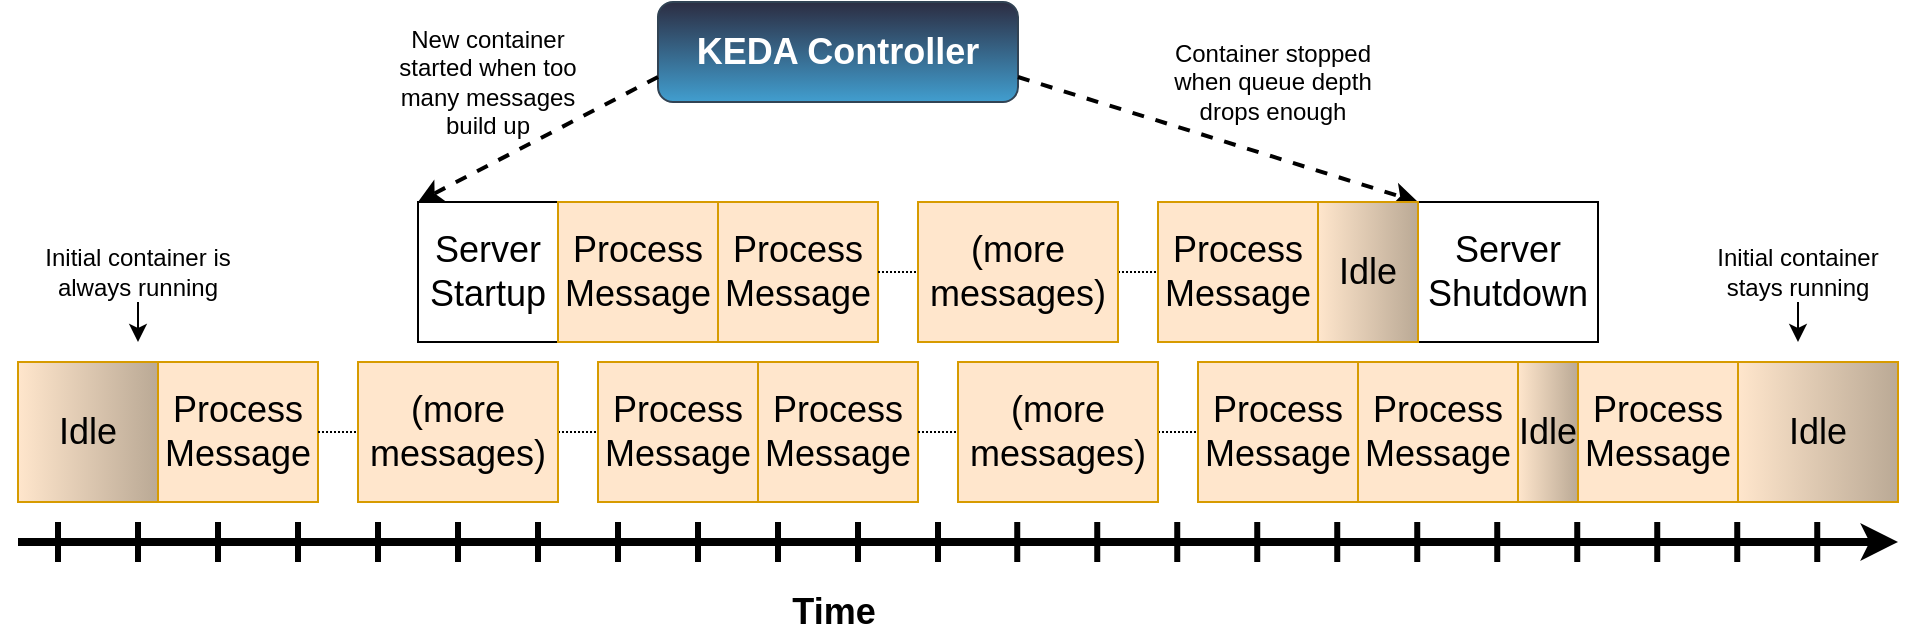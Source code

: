 <mxfile version="24.7.17">
  <diagram name="Page-1" id="C0pqFvtej9mzMAWdVneW">
    <mxGraphModel dx="1422" dy="698" grid="1" gridSize="10" guides="1" tooltips="1" connect="1" arrows="1" fold="1" page="1" pageScale="1" pageWidth="1100" pageHeight="1700" math="0" shadow="0">
      <root>
        <mxCell id="0" />
        <mxCell id="1" parent="0" />
        <mxCell id="-hnQsiJzklWKLKV5hgJx-30" value="New container started when too many messages build up" style="text;html=1;align=center;verticalAlign=middle;whiteSpace=wrap;rounded=0;" parent="1" vertex="1">
          <mxGeometry x="212" y="810" width="106" height="60" as="geometry" />
        </mxCell>
        <mxCell id="Ln4z_vQVc0nFOdkqBioS-44" value="Time" style="text;html=1;align=center;verticalAlign=middle;whiteSpace=wrap;rounded=0;fontSize=18;fontStyle=1" vertex="1" parent="1">
          <mxGeometry x="370" y="1090" width="136" height="30" as="geometry" />
        </mxCell>
        <mxCell id="Ln4z_vQVc0nFOdkqBioS-46" value="&lt;b style=&quot;font-size: 18px;&quot;&gt;&lt;font style=&quot;font-size: 18px;&quot;&gt;KEDA Controller&lt;/font&gt;&lt;/b&gt;" style="rounded=1;whiteSpace=wrap;html=1;fontSize=18;labelPosition=center;verticalLabelPosition=middle;align=center;verticalAlign=middle;fillColor=#2C2D42;strokeColor=#314354;fontColor=#FFFFFF;gradientColor=#419ECF;gradientDirection=south;" vertex="1" parent="1">
          <mxGeometry x="350" y="800" width="180" height="50" as="geometry" />
        </mxCell>
        <mxCell id="Ln4z_vQVc0nFOdkqBioS-56" value="" style="endArrow=classic;html=1;rounded=0;strokeWidth=4;endFill=1;" edge="1" parent="1">
          <mxGeometry width="50" height="50" relative="1" as="geometry">
            <mxPoint x="30" y="1070" as="sourcePoint" />
            <mxPoint x="970" y="1070" as="targetPoint" />
          </mxGeometry>
        </mxCell>
        <mxCell id="Ln4z_vQVc0nFOdkqBioS-57" value="" style="endArrow=none;html=1;rounded=0;strokeWidth=3;" edge="1" parent="1">
          <mxGeometry width="50" height="50" relative="1" as="geometry">
            <mxPoint x="370" y="1080" as="sourcePoint" />
            <mxPoint x="370" y="1060" as="targetPoint" />
          </mxGeometry>
        </mxCell>
        <mxCell id="Ln4z_vQVc0nFOdkqBioS-58" value="" style="endArrow=none;html=1;rounded=0;strokeWidth=3;" edge="1" parent="1">
          <mxGeometry width="50" height="50" relative="1" as="geometry">
            <mxPoint x="410" y="1080" as="sourcePoint" />
            <mxPoint x="410" y="1060" as="targetPoint" />
          </mxGeometry>
        </mxCell>
        <mxCell id="Ln4z_vQVc0nFOdkqBioS-59" value="" style="endArrow=none;html=1;rounded=0;strokeWidth=3;" edge="1" parent="1">
          <mxGeometry width="50" height="50" relative="1" as="geometry">
            <mxPoint x="450" y="1080" as="sourcePoint" />
            <mxPoint x="450" y="1060" as="targetPoint" />
          </mxGeometry>
        </mxCell>
        <mxCell id="Ln4z_vQVc0nFOdkqBioS-60" value="" style="endArrow=none;html=1;rounded=0;strokeWidth=3;" edge="1" parent="1">
          <mxGeometry width="50" height="50" relative="1" as="geometry">
            <mxPoint x="490" y="1080" as="sourcePoint" />
            <mxPoint x="490" y="1060" as="targetPoint" />
          </mxGeometry>
        </mxCell>
        <mxCell id="Ln4z_vQVc0nFOdkqBioS-61" value="" style="endArrow=none;html=1;rounded=0;strokeWidth=3;" edge="1" parent="1">
          <mxGeometry width="50" height="50" relative="1" as="geometry">
            <mxPoint x="210" y="1080" as="sourcePoint" />
            <mxPoint x="210" y="1060" as="targetPoint" />
          </mxGeometry>
        </mxCell>
        <mxCell id="Ln4z_vQVc0nFOdkqBioS-62" value="" style="endArrow=none;html=1;rounded=0;strokeWidth=3;" edge="1" parent="1">
          <mxGeometry width="50" height="50" relative="1" as="geometry">
            <mxPoint x="250" y="1080" as="sourcePoint" />
            <mxPoint x="250" y="1060" as="targetPoint" />
          </mxGeometry>
        </mxCell>
        <mxCell id="Ln4z_vQVc0nFOdkqBioS-63" value="" style="endArrow=none;html=1;rounded=0;strokeWidth=3;" edge="1" parent="1">
          <mxGeometry width="50" height="50" relative="1" as="geometry">
            <mxPoint x="290" y="1080" as="sourcePoint" />
            <mxPoint x="290" y="1060" as="targetPoint" />
          </mxGeometry>
        </mxCell>
        <mxCell id="Ln4z_vQVc0nFOdkqBioS-64" value="" style="endArrow=none;html=1;rounded=0;strokeWidth=3;" edge="1" parent="1">
          <mxGeometry width="50" height="50" relative="1" as="geometry">
            <mxPoint x="330" y="1080" as="sourcePoint" />
            <mxPoint x="330" y="1060" as="targetPoint" />
          </mxGeometry>
        </mxCell>
        <mxCell id="Ln4z_vQVc0nFOdkqBioS-66" value="" style="endArrow=none;html=1;rounded=0;strokeWidth=3;" edge="1" parent="1">
          <mxGeometry width="50" height="50" relative="1" as="geometry">
            <mxPoint x="50" y="1080" as="sourcePoint" />
            <mxPoint x="50" y="1060" as="targetPoint" />
          </mxGeometry>
        </mxCell>
        <mxCell id="Ln4z_vQVc0nFOdkqBioS-67" value="" style="endArrow=none;html=1;rounded=0;strokeWidth=3;" edge="1" parent="1">
          <mxGeometry width="50" height="50" relative="1" as="geometry">
            <mxPoint x="90" y="1080" as="sourcePoint" />
            <mxPoint x="90" y="1060" as="targetPoint" />
          </mxGeometry>
        </mxCell>
        <mxCell id="Ln4z_vQVc0nFOdkqBioS-68" value="" style="endArrow=none;html=1;rounded=0;strokeWidth=3;" edge="1" parent="1">
          <mxGeometry width="50" height="50" relative="1" as="geometry">
            <mxPoint x="130" y="1080" as="sourcePoint" />
            <mxPoint x="130" y="1060" as="targetPoint" />
          </mxGeometry>
        </mxCell>
        <mxCell id="Ln4z_vQVc0nFOdkqBioS-69" value="" style="endArrow=none;html=1;rounded=0;strokeWidth=3;" edge="1" parent="1">
          <mxGeometry width="50" height="50" relative="1" as="geometry">
            <mxPoint x="170" y="1080" as="sourcePoint" />
            <mxPoint x="170" y="1060" as="targetPoint" />
          </mxGeometry>
        </mxCell>
        <mxCell id="Ln4z_vQVc0nFOdkqBioS-70" value="" style="endArrow=none;html=1;rounded=0;strokeWidth=3;" edge="1" parent="1">
          <mxGeometry width="50" height="50" relative="1" as="geometry">
            <mxPoint x="849.62" y="1080" as="sourcePoint" />
            <mxPoint x="849.62" y="1060" as="targetPoint" />
          </mxGeometry>
        </mxCell>
        <mxCell id="Ln4z_vQVc0nFOdkqBioS-71" value="" style="endArrow=none;html=1;rounded=0;strokeWidth=3;" edge="1" parent="1">
          <mxGeometry width="50" height="50" relative="1" as="geometry">
            <mxPoint x="889.62" y="1080" as="sourcePoint" />
            <mxPoint x="889.62" y="1060" as="targetPoint" />
          </mxGeometry>
        </mxCell>
        <mxCell id="Ln4z_vQVc0nFOdkqBioS-72" value="" style="endArrow=none;html=1;rounded=0;strokeWidth=3;" edge="1" parent="1">
          <mxGeometry width="50" height="50" relative="1" as="geometry">
            <mxPoint x="929.62" y="1080" as="sourcePoint" />
            <mxPoint x="929.62" y="1060" as="targetPoint" />
          </mxGeometry>
        </mxCell>
        <mxCell id="Ln4z_vQVc0nFOdkqBioS-74" value="" style="endArrow=none;html=1;rounded=0;strokeWidth=3;" edge="1" parent="1">
          <mxGeometry width="50" height="50" relative="1" as="geometry">
            <mxPoint x="689.62" y="1080" as="sourcePoint" />
            <mxPoint x="689.62" y="1060" as="targetPoint" />
          </mxGeometry>
        </mxCell>
        <mxCell id="Ln4z_vQVc0nFOdkqBioS-75" value="" style="endArrow=none;html=1;rounded=0;strokeWidth=3;" edge="1" parent="1">
          <mxGeometry width="50" height="50" relative="1" as="geometry">
            <mxPoint x="729.62" y="1080" as="sourcePoint" />
            <mxPoint x="729.62" y="1060" as="targetPoint" />
          </mxGeometry>
        </mxCell>
        <mxCell id="Ln4z_vQVc0nFOdkqBioS-76" value="" style="endArrow=none;html=1;rounded=0;strokeWidth=3;" edge="1" parent="1">
          <mxGeometry width="50" height="50" relative="1" as="geometry">
            <mxPoint x="769.62" y="1080" as="sourcePoint" />
            <mxPoint x="769.62" y="1060" as="targetPoint" />
          </mxGeometry>
        </mxCell>
        <mxCell id="Ln4z_vQVc0nFOdkqBioS-77" value="" style="endArrow=none;html=1;rounded=0;strokeWidth=3;" edge="1" parent="1">
          <mxGeometry width="50" height="50" relative="1" as="geometry">
            <mxPoint x="809.62" y="1080" as="sourcePoint" />
            <mxPoint x="809.62" y="1060" as="targetPoint" />
          </mxGeometry>
        </mxCell>
        <mxCell id="Ln4z_vQVc0nFOdkqBioS-78" value="" style="endArrow=none;html=1;rounded=0;strokeWidth=3;" edge="1" parent="1">
          <mxGeometry width="50" height="50" relative="1" as="geometry">
            <mxPoint x="529.62" y="1080" as="sourcePoint" />
            <mxPoint x="529.62" y="1060" as="targetPoint" />
          </mxGeometry>
        </mxCell>
        <mxCell id="Ln4z_vQVc0nFOdkqBioS-79" value="" style="endArrow=none;html=1;rounded=0;strokeWidth=3;" edge="1" parent="1">
          <mxGeometry width="50" height="50" relative="1" as="geometry">
            <mxPoint x="569.62" y="1080" as="sourcePoint" />
            <mxPoint x="569.62" y="1060" as="targetPoint" />
          </mxGeometry>
        </mxCell>
        <mxCell id="Ln4z_vQVc0nFOdkqBioS-80" value="" style="endArrow=none;html=1;rounded=0;strokeWidth=3;" edge="1" parent="1">
          <mxGeometry width="50" height="50" relative="1" as="geometry">
            <mxPoint x="609.62" y="1080" as="sourcePoint" />
            <mxPoint x="609.62" y="1060" as="targetPoint" />
          </mxGeometry>
        </mxCell>
        <mxCell id="Ln4z_vQVc0nFOdkqBioS-81" value="" style="endArrow=none;html=1;rounded=0;strokeWidth=3;" edge="1" parent="1">
          <mxGeometry width="50" height="50" relative="1" as="geometry">
            <mxPoint x="649.62" y="1080" as="sourcePoint" />
            <mxPoint x="649.62" y="1060" as="targetPoint" />
          </mxGeometry>
        </mxCell>
        <mxCell id="Ln4z_vQVc0nFOdkqBioS-82" value="&lt;div style=&quot;font-size: 18px;&quot;&gt;Process Message&lt;/div&gt;" style="rounded=0;whiteSpace=wrap;html=1;labelPosition=center;verticalLabelPosition=middle;align=center;verticalAlign=middle;fillColor=#ffe6cc;strokeColor=#d79b00;" vertex="1" parent="1">
          <mxGeometry x="100" y="980" width="80" height="70" as="geometry" />
        </mxCell>
        <mxCell id="Ln4z_vQVc0nFOdkqBioS-83" value="&lt;div style=&quot;font-size: 18px;&quot;&gt;Idle&lt;/div&gt;" style="rounded=0;whiteSpace=wrap;html=1;labelPosition=center;verticalLabelPosition=middle;align=center;verticalAlign=middle;fillColor=#ffe6cc;strokeColor=#d79b00;gradientColor=#BAA995;gradientDirection=east;" vertex="1" parent="1">
          <mxGeometry x="30" y="980" width="70" height="70" as="geometry" />
        </mxCell>
        <mxCell id="Ln4z_vQVc0nFOdkqBioS-85" value="&lt;div style=&quot;font-size: 18px;&quot;&gt;Server Startup&lt;/div&gt;" style="rounded=0;whiteSpace=wrap;html=1;labelPosition=center;verticalLabelPosition=middle;align=center;verticalAlign=middle;" vertex="1" parent="1">
          <mxGeometry x="230" y="900" width="70" height="70" as="geometry" />
        </mxCell>
        <mxCell id="Ln4z_vQVc0nFOdkqBioS-88" value="&lt;div style=&quot;font-size: 18px;&quot;&gt;Server Shutdown&lt;/div&gt;" style="rounded=0;whiteSpace=wrap;html=1;labelPosition=center;verticalLabelPosition=middle;align=center;verticalAlign=middle;" vertex="1" parent="1">
          <mxGeometry x="730" y="900" width="90" height="70" as="geometry" />
        </mxCell>
        <mxCell id="Ln4z_vQVc0nFOdkqBioS-89" value="&lt;div style=&quot;font-size: 18px;&quot;&gt;Process Message&lt;/div&gt;" style="rounded=0;whiteSpace=wrap;html=1;labelPosition=center;verticalLabelPosition=middle;align=center;verticalAlign=middle;fillColor=#ffe6cc;strokeColor=#d79b00;" vertex="1" parent="1">
          <mxGeometry x="380" y="900" width="80" height="70" as="geometry" />
        </mxCell>
        <mxCell id="Ln4z_vQVc0nFOdkqBioS-94" style="edgeStyle=orthogonalEdgeStyle;rounded=0;orthogonalLoop=1;jettySize=auto;html=1;exitX=1;exitY=0.5;exitDx=0;exitDy=0;entryX=0;entryY=0.5;entryDx=0;entryDy=0;dashed=1;dashPattern=1 1;endArrow=none;endFill=0;" edge="1" parent="1" source="Ln4z_vQVc0nFOdkqBioS-89" target="Ln4z_vQVc0nFOdkqBioS-93">
          <mxGeometry relative="1" as="geometry">
            <mxPoint x="550" y="935" as="sourcePoint" />
          </mxGeometry>
        </mxCell>
        <mxCell id="Ln4z_vQVc0nFOdkqBioS-95" style="edgeStyle=orthogonalEdgeStyle;rounded=0;orthogonalLoop=1;jettySize=auto;html=1;exitX=1;exitY=0.5;exitDx=0;exitDy=0;entryX=0;entryY=0.5;entryDx=0;entryDy=0;endArrow=none;endFill=0;dashed=1;dashPattern=1 1;" edge="1" parent="1" source="Ln4z_vQVc0nFOdkqBioS-93" target="Ln4z_vQVc0nFOdkqBioS-124">
          <mxGeometry relative="1" as="geometry" />
        </mxCell>
        <mxCell id="Ln4z_vQVc0nFOdkqBioS-93" value="&lt;div style=&quot;font-size: 18px;&quot;&gt;(more messages)&lt;/div&gt;" style="rounded=0;whiteSpace=wrap;html=1;labelPosition=center;verticalLabelPosition=middle;align=center;verticalAlign=middle;fillColor=#ffe6cc;strokeColor=#d79b00;" vertex="1" parent="1">
          <mxGeometry x="480" y="900" width="100" height="70" as="geometry" />
        </mxCell>
        <mxCell id="Ln4z_vQVc0nFOdkqBioS-96" value="" style="endArrow=classic;html=1;rounded=0;exitX=0;exitY=0.75;exitDx=0;exitDy=0;endFill=1;strokeWidth=2;dashed=1;entryX=0;entryY=0;entryDx=0;entryDy=0;" edge="1" parent="1" source="Ln4z_vQVc0nFOdkqBioS-46" target="Ln4z_vQVc0nFOdkqBioS-85">
          <mxGeometry width="50" height="50" relative="1" as="geometry">
            <mxPoint x="490" y="780" as="sourcePoint" />
            <mxPoint x="140" y="850" as="targetPoint" />
          </mxGeometry>
        </mxCell>
        <mxCell id="Ln4z_vQVc0nFOdkqBioS-100" value="" style="endArrow=classic;html=1;rounded=0;exitX=1;exitY=0.75;exitDx=0;exitDy=0;endFill=1;strokeWidth=2;dashed=1;entryX=1;entryY=0;entryDx=0;entryDy=0;" edge="1" parent="1" source="Ln4z_vQVc0nFOdkqBioS-46" target="Ln4z_vQVc0nFOdkqBioS-101">
          <mxGeometry width="50" height="50" relative="1" as="geometry">
            <mxPoint x="411" y="778" as="sourcePoint" />
            <mxPoint x="760" y="870" as="targetPoint" />
          </mxGeometry>
        </mxCell>
        <mxCell id="Ln4z_vQVc0nFOdkqBioS-101" value="&lt;div style=&quot;font-size: 18px;&quot;&gt;Idle&lt;/div&gt;" style="rounded=0;whiteSpace=wrap;html=1;labelPosition=center;verticalLabelPosition=middle;align=center;verticalAlign=middle;fillColor=#ffe6cc;strokeColor=#d79b00;gradientColor=#BAA995;gradientDirection=east;" vertex="1" parent="1">
          <mxGeometry x="680" y="900" width="50" height="70" as="geometry" />
        </mxCell>
        <mxCell id="Ln4z_vQVc0nFOdkqBioS-126" style="edgeStyle=orthogonalEdgeStyle;rounded=0;orthogonalLoop=1;jettySize=auto;html=1;exitX=0.5;exitY=1;exitDx=0;exitDy=0;" edge="1" parent="1" source="Ln4z_vQVc0nFOdkqBioS-102">
          <mxGeometry relative="1" as="geometry">
            <mxPoint x="90" y="970" as="targetPoint" />
          </mxGeometry>
        </mxCell>
        <mxCell id="Ln4z_vQVc0nFOdkqBioS-102" value="Initial container is always running" style="text;html=1;align=center;verticalAlign=middle;whiteSpace=wrap;rounded=0;" vertex="1" parent="1">
          <mxGeometry x="40" y="920" width="100" height="30" as="geometry" />
        </mxCell>
        <mxCell id="Ln4z_vQVc0nFOdkqBioS-106" value="Container stopped when queue depth drops enough" style="text;html=1;align=center;verticalAlign=middle;whiteSpace=wrap;rounded=0;" vertex="1" parent="1">
          <mxGeometry x="600" y="810" width="115" height="60" as="geometry" />
        </mxCell>
        <mxCell id="Ln4z_vQVc0nFOdkqBioS-107" style="edgeStyle=orthogonalEdgeStyle;rounded=0;orthogonalLoop=1;jettySize=auto;html=1;exitX=1;exitY=0.5;exitDx=0;exitDy=0;entryX=0;entryY=0.5;entryDx=0;entryDy=0;dashed=1;dashPattern=1 1;endArrow=none;endFill=0;" edge="1" target="Ln4z_vQVc0nFOdkqBioS-109" parent="1">
          <mxGeometry relative="1" as="geometry">
            <mxPoint x="180" y="1015" as="sourcePoint" />
          </mxGeometry>
        </mxCell>
        <mxCell id="Ln4z_vQVc0nFOdkqBioS-108" style="edgeStyle=orthogonalEdgeStyle;rounded=0;orthogonalLoop=1;jettySize=auto;html=1;exitX=1;exitY=0.5;exitDx=0;exitDy=0;entryX=0;entryY=0.5;entryDx=0;entryDy=0;endArrow=none;endFill=0;dashed=1;dashPattern=1 1;" edge="1" source="Ln4z_vQVc0nFOdkqBioS-109" parent="1" target="Ln4z_vQVc0nFOdkqBioS-110">
          <mxGeometry relative="1" as="geometry">
            <mxPoint x="330" y="1015" as="targetPoint" />
          </mxGeometry>
        </mxCell>
        <mxCell id="Ln4z_vQVc0nFOdkqBioS-109" value="&lt;div style=&quot;font-size: 18px;&quot;&gt;(more messages)&lt;/div&gt;" style="rounded=0;whiteSpace=wrap;html=1;labelPosition=center;verticalLabelPosition=middle;align=center;verticalAlign=middle;fillColor=#ffe6cc;strokeColor=#d79b00;" vertex="1" parent="1">
          <mxGeometry x="200" y="980" width="100" height="70" as="geometry" />
        </mxCell>
        <mxCell id="Ln4z_vQVc0nFOdkqBioS-110" value="&lt;div style=&quot;font-size: 18px;&quot;&gt;Process Message&lt;/div&gt;" style="rounded=0;whiteSpace=wrap;html=1;labelPosition=center;verticalLabelPosition=middle;align=center;verticalAlign=middle;fillColor=#ffe6cc;strokeColor=#d79b00;" vertex="1" parent="1">
          <mxGeometry x="320" y="980" width="80" height="70" as="geometry" />
        </mxCell>
        <mxCell id="Ln4z_vQVc0nFOdkqBioS-111" value="&lt;div style=&quot;font-size: 18px;&quot;&gt;Process Message&lt;/div&gt;" style="rounded=0;whiteSpace=wrap;html=1;labelPosition=center;verticalLabelPosition=middle;align=center;verticalAlign=middle;fillColor=#ffe6cc;strokeColor=#d79b00;" vertex="1" parent="1">
          <mxGeometry x="400" y="980" width="80" height="70" as="geometry" />
        </mxCell>
        <mxCell id="Ln4z_vQVc0nFOdkqBioS-114" value="&lt;div style=&quot;font-size: 18px;&quot;&gt;Process Message&lt;/div&gt;" style="rounded=0;whiteSpace=wrap;html=1;labelPosition=center;verticalLabelPosition=middle;align=center;verticalAlign=middle;fillColor=#ffe6cc;strokeColor=#d79b00;" vertex="1" parent="1">
          <mxGeometry x="620" y="980" width="80" height="70" as="geometry" />
        </mxCell>
        <mxCell id="Ln4z_vQVc0nFOdkqBioS-115" value="&lt;div style=&quot;font-size: 18px;&quot;&gt;Process Message&lt;/div&gt;" style="rounded=0;whiteSpace=wrap;html=1;labelPosition=center;verticalLabelPosition=middle;align=center;verticalAlign=middle;fillColor=#ffe6cc;strokeColor=#d79b00;" vertex="1" parent="1">
          <mxGeometry x="700" y="980" width="80" height="70" as="geometry" />
        </mxCell>
        <mxCell id="Ln4z_vQVc0nFOdkqBioS-116" value="&lt;div style=&quot;font-size: 18px;&quot;&gt;Process Message&lt;/div&gt;" style="rounded=0;whiteSpace=wrap;html=1;labelPosition=center;verticalLabelPosition=middle;align=center;verticalAlign=middle;fillColor=#ffe6cc;strokeColor=#d79b00;" vertex="1" parent="1">
          <mxGeometry x="810" y="980" width="80" height="70" as="geometry" />
        </mxCell>
        <mxCell id="Ln4z_vQVc0nFOdkqBioS-118" style="edgeStyle=orthogonalEdgeStyle;rounded=0;orthogonalLoop=1;jettySize=auto;html=1;exitX=1;exitY=0.5;exitDx=0;exitDy=0;entryX=0;entryY=0.5;entryDx=0;entryDy=0;dashed=1;dashPattern=1 1;endArrow=none;endFill=0;" edge="1" target="Ln4z_vQVc0nFOdkqBioS-120" parent="1">
          <mxGeometry relative="1" as="geometry">
            <mxPoint x="480" y="1015" as="sourcePoint" />
          </mxGeometry>
        </mxCell>
        <mxCell id="Ln4z_vQVc0nFOdkqBioS-119" style="edgeStyle=orthogonalEdgeStyle;rounded=0;orthogonalLoop=1;jettySize=auto;html=1;exitX=1;exitY=0.5;exitDx=0;exitDy=0;entryX=0;entryY=0.5;entryDx=0;entryDy=0;endArrow=none;endFill=0;dashed=1;dashPattern=1 1;" edge="1" source="Ln4z_vQVc0nFOdkqBioS-120" parent="1" target="Ln4z_vQVc0nFOdkqBioS-114">
          <mxGeometry relative="1" as="geometry">
            <mxPoint x="620" y="1015" as="targetPoint" />
          </mxGeometry>
        </mxCell>
        <mxCell id="Ln4z_vQVc0nFOdkqBioS-120" value="&lt;div style=&quot;font-size: 18px;&quot;&gt;(more messages)&lt;/div&gt;" style="rounded=0;whiteSpace=wrap;html=1;labelPosition=center;verticalLabelPosition=middle;align=center;verticalAlign=middle;fillColor=#ffe6cc;strokeColor=#d79b00;" vertex="1" parent="1">
          <mxGeometry x="500" y="980" width="100" height="70" as="geometry" />
        </mxCell>
        <mxCell id="Ln4z_vQVc0nFOdkqBioS-121" value="&lt;div style=&quot;font-size: 18px;&quot;&gt;Idle&lt;/div&gt;" style="rounded=0;whiteSpace=wrap;html=1;labelPosition=center;verticalLabelPosition=middle;align=center;verticalAlign=middle;fillColor=#ffe6cc;strokeColor=#d79b00;gradientColor=#BAA995;gradientDirection=east;" vertex="1" parent="1">
          <mxGeometry x="780" y="980" width="30" height="70" as="geometry" />
        </mxCell>
        <mxCell id="Ln4z_vQVc0nFOdkqBioS-122" value="&lt;div style=&quot;font-size: 18px;&quot;&gt;Idle&lt;/div&gt;" style="rounded=0;whiteSpace=wrap;html=1;labelPosition=center;verticalLabelPosition=middle;align=center;verticalAlign=middle;fillColor=#ffe6cc;strokeColor=#d79b00;gradientColor=#BAA995;gradientDirection=east;" vertex="1" parent="1">
          <mxGeometry x="890" y="980" width="80" height="70" as="geometry" />
        </mxCell>
        <mxCell id="Ln4z_vQVc0nFOdkqBioS-123" value="&lt;div style=&quot;font-size: 18px;&quot;&gt;Process Message&lt;/div&gt;" style="rounded=0;whiteSpace=wrap;html=1;labelPosition=center;verticalLabelPosition=middle;align=center;verticalAlign=middle;fillColor=#ffe6cc;strokeColor=#d79b00;" vertex="1" parent="1">
          <mxGeometry x="300" y="900" width="80" height="70" as="geometry" />
        </mxCell>
        <mxCell id="Ln4z_vQVc0nFOdkqBioS-124" value="&lt;div style=&quot;font-size: 18px;&quot;&gt;Process Message&lt;/div&gt;" style="rounded=0;whiteSpace=wrap;html=1;labelPosition=center;verticalLabelPosition=middle;align=center;verticalAlign=middle;fillColor=#ffe6cc;strokeColor=#d79b00;" vertex="1" parent="1">
          <mxGeometry x="600" y="900" width="80" height="70" as="geometry" />
        </mxCell>
        <mxCell id="Ln4z_vQVc0nFOdkqBioS-127" style="edgeStyle=orthogonalEdgeStyle;rounded=0;orthogonalLoop=1;jettySize=auto;html=1;exitX=0.5;exitY=1;exitDx=0;exitDy=0;" edge="1" source="Ln4z_vQVc0nFOdkqBioS-128" parent="1">
          <mxGeometry relative="1" as="geometry">
            <mxPoint x="920" y="970" as="targetPoint" />
          </mxGeometry>
        </mxCell>
        <mxCell id="Ln4z_vQVc0nFOdkqBioS-128" value="Initial container stays running" style="text;html=1;align=center;verticalAlign=middle;whiteSpace=wrap;rounded=0;" vertex="1" parent="1">
          <mxGeometry x="870" y="920" width="100" height="30" as="geometry" />
        </mxCell>
      </root>
    </mxGraphModel>
  </diagram>
</mxfile>
